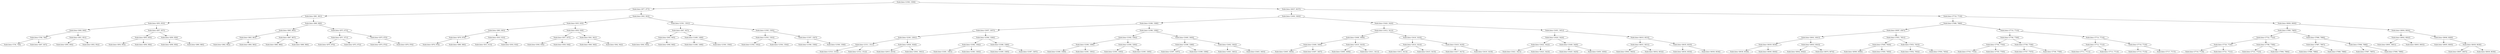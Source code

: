 digraph G{
995269027 [label="Node{data=[1509, 1509]}"]
995269027 -> 960305669
960305669 [label="Node{data=[877, 877]}"]
960305669 -> 2123122269
2123122269 [label="Node{data=[861, 861]}"]
2123122269 -> 1834939886
1834939886 [label="Node{data=[853, 853]}"]
1834939886 -> 1114564199
1114564199 [label="Node{data=[849, 849]}"]
1114564199 -> 324149533
324149533 [label="Node{data=[766, 766]}"]
324149533 -> 267400068
267400068 [label="Node{data=[736, 736]}"]
324149533 -> 362497553
362497553 [label="Node{data=[847, 847]}"]
1114564199 -> 544462619
544462619 [label="Node{data=[851, 851]}"]
544462619 -> 581648577
581648577 [label="Node{data=[850, 850]}"]
544462619 -> 742992643
742992643 [label="Node{data=[852, 852]}"]
1834939886 -> 1672301397
1672301397 [label="Node{data=[857, 857]}"]
1672301397 -> 1574470452
1574470452 [label="Node{data=[855, 855]}"]
1574470452 -> 630029574
630029574 [label="Node{data=[854, 854]}"]
1574470452 -> 1090083719
1090083719 [label="Node{data=[856, 856]}"]
1672301397 -> 1225213742
1225213742 [label="Node{data=[859, 859]}"]
1225213742 -> 1356835865
1356835865 [label="Node{data=[858, 858]}"]
1225213742 -> 519343689
519343689 [label="Node{data=[860, 860]}"]
2123122269 -> 341560179
341560179 [label="Node{data=[869, 869]}"]
341560179 -> 1729548513
1729548513 [label="Node{data=[865, 865]}"]
1729548513 -> 1241782142
1241782142 [label="Node{data=[863, 863]}"]
1241782142 -> 1882742449
1882742449 [label="Node{data=[862, 862]}"]
1241782142 -> 980554646
980554646 [label="Node{data=[864, 864]}"]
1729548513 -> 1806847457
1806847457 [label="Node{data=[867, 867]}"]
1806847457 -> 23529486
23529486 [label="Node{data=[866, 866]}"]
1806847457 -> 865600325
865600325 [label="Node{data=[868, 868]}"]
341560179 -> 425482243
425482243 [label="Node{data=[873, 873]}"]
425482243 -> 1626919820
1626919820 [label="Node{data=[871, 871]}"]
1626919820 -> 1499893989
1499893989 [label="Node{data=[870, 870]}"]
1626919820 -> 714551975
714551975 [label="Node{data=[872, 872]}"]
425482243 -> 1366354870
1366354870 [label="Node{data=[875, 875]}"]
1366354870 -> 1999779495
1999779495 [label="Node{data=[874, 874]}"]
1366354870 -> 448684316
448684316 [label="Node{data=[876, 876]}"]
960305669 -> 154102502
154102502 [label="Node{data=[943, 943]}"]
154102502 -> 1607732526
1607732526 [label="Node{data=[935, 935]}"]
1607732526 -> 968200061
968200061 [label="Node{data=[883, 883]}"]
968200061 -> 1357557718
1357557718 [label="Node{data=[879, 879]}"]
1357557718 -> 576751479
576751479 [label="Node{data=[878, 878]}"]
1357557718 -> 1562530664
1562530664 [label="Node{data=[880, 880]}"]
968200061 -> 1224339926
1224339926 [label="Node{data=[933, 933]}"]
1224339926 -> 1298690816
1298690816 [label="Node{data=[913, 913]}"]
1224339926 -> 1804934885
1804934885 [label="Node{data=[934, 934]}"]
1607732526 -> 610511340
610511340 [label="Node{data=[939, 939]}"]
610511340 -> 596872183
596872183 [label="Node{data=[937, 937]}"]
596872183 -> 762121462
762121462 [label="Node{data=[936, 936]}"]
596872183 -> 1850498440
1850498440 [label="Node{data=[938, 938]}"]
610511340 -> 1473885540
1473885540 [label="Node{data=[941, 941]}"]
1473885540 -> 1755992155
1755992155 [label="Node{data=[940, 940]}"]
1473885540 -> 770042628
770042628 [label="Node{data=[942, 942]}"]
154102502 -> 558453549
558453549 [label="Node{data=[1501, 1501]}"]
558453549 -> 992063733
992063733 [label="Node{data=[947, 947]}"]
992063733 -> 20125506
20125506 [label="Node{data=[945, 945]}"]
20125506 -> 59531691
59531691 [label="Node{data=[944, 944]}"]
20125506 -> 1748470476
1748470476 [label="Node{data=[946, 946]}"]
992063733 -> 1588017447
1588017447 [label="Node{data=[1499, 1499]}"]
1588017447 -> 1203223734
1203223734 [label="Node{data=[1498, 1498]}"]
1588017447 -> 659954898
659954898 [label="Node{data=[1500, 1500]}"]
558453549 -> 1944290078
1944290078 [label="Node{data=[1505, 1505]}"]
1944290078 -> 350937668
350937668 [label="Node{data=[1503, 1503]}"]
350937668 -> 1858256483
1858256483 [label="Node{data=[1502, 1502]}"]
350937668 -> 2036699109
2036699109 [label="Node{data=[1504, 1504]}"]
1944290078 -> 384895140
384895140 [label="Node{data=[1507, 1507]}"]
384895140 -> 1430925564
1430925564 [label="Node{data=[1506, 1506]}"]
384895140 -> 771796368
771796368 [label="Node{data=[1508, 1508]}"]
995269027 -> 2068780306
2068780306 [label="Node{data=[6037, 6037]}"]
2068780306 -> 1701152503
1701152503 [label="Node{data=[3404, 3404]}"]
1701152503 -> 1638696823
1638696823 [label="Node{data=[3388, 3388]}"]
1638696823 -> 1256971007
1256971007 [label="Node{data=[3057, 3057]}"]
1256971007 -> 1225761077
1225761077 [label="Node{data=[2381, 2381]}"]
1225761077 -> 9753821
9753821 [label="Node{data=[1511, 1511]}"]
9753821 -> 92699783
92699783 [label="Node{data=[1510, 1510]}"]
9753821 -> 288256746
288256746 [label="Node{data=[1512, 1512]}"]
1225761077 -> 631013363
631013363 [label="Node{data=[3026, 3026]}"]
631013363 -> 50881953
50881953 [label="Node{data=[2915, 2915]}"]
631013363 -> 903627523
903627523 [label="Node{data=[3041, 3041]}"]
1256971007 -> 1460129392
1460129392 [label="Node{data=[3384, 3384]}"]
1460129392 -> 287461508
287461508 [label="Node{data=[3382, 3382]}"]
287461508 -> 1363610220
1363610220 [label="Node{data=[3381, 3381]}"]
287461508 -> 114593564
114593564 [label="Node{data=[3383, 3383]}"]
1460129392 -> 1867097592
1867097592 [label="Node{data=[3386, 3386]}"]
1867097592 -> 1819049701
1819049701 [label="Node{data=[3385, 3385]}"]
1867097592 -> 93396334
93396334 [label="Node{data=[3387, 3387]}"]
1638696823 -> 656400047
656400047 [label="Node{data=[3396, 3396]}"]
656400047 -> 89905617
89905617 [label="Node{data=[3392, 3392]}"]
89905617 -> 172954825
172954825 [label="Node{data=[3390, 3390]}"]
172954825 -> 129503875
129503875 [label="Node{data=[3389, 3389]}"]
172954825 -> 1586191997
1586191997 [label="Node{data=[3391, 3391]}"]
89905617 -> 96829740
96829740 [label="Node{data=[3394, 3394]}"]
96829740 -> 2011051009
2011051009 [label="Node{data=[3393, 3393]}"]
96829740 -> 808782963
808782963 [label="Node{data=[3395, 3395]}"]
656400047 -> 885638334
885638334 [label="Node{data=[3400, 3400]}"]
885638334 -> 489488362
489488362 [label="Node{data=[3398, 3398]}"]
489488362 -> 458534514
458534514 [label="Node{data=[3397, 3397]}"]
489488362 -> 60456959
60456959 [label="Node{data=[3399, 3399]}"]
885638334 -> 2039260934
2039260934 [label="Node{data=[3402, 3402]}"]
2039260934 -> 61195378
61195378 [label="Node{data=[3401, 3401]}"]
2039260934 -> 1035787594
1035787594 [label="Node{data=[3403, 3403]}"]
1701152503 -> 1829320837
1829320837 [label="Node{data=[3420, 3420]}"]
1829320837 -> 1897989813
1897989813 [label="Node{data=[3412, 3412]}"]
1897989813 -> 1552603831
1552603831 [label="Node{data=[3408, 3408]}"]
1552603831 -> 117902049
117902049 [label="Node{data=[3406, 3406]}"]
117902049 -> 594462612
594462612 [label="Node{data=[3405, 3405]}"]
117902049 -> 1510177250
1510177250 [label="Node{data=[3407, 3407]}"]
1552603831 -> 1347833719
1347833719 [label="Node{data=[3410, 3410]}"]
1347833719 -> 1874401182
1874401182 [label="Node{data=[3409, 3409]}"]
1347833719 -> 985546650
985546650 [label="Node{data=[3411, 3411]}"]
1897989813 -> 2066976070
2066976070 [label="Node{data=[3416, 3416]}"]
2066976070 -> 435964064
435964064 [label="Node{data=[3414, 3414]}"]
435964064 -> 1054779878
1054779878 [label="Node{data=[3413, 3413]}"]
435964064 -> 1977025352
1977025352 [label="Node{data=[3415, 3415]}"]
2066976070 -> 317319433
317319433 [label="Node{data=[3418, 3418]}"]
317319433 -> 1772821180
1772821180 [label="Node{data=[3417, 3417]}"]
317319433 -> 586223606
586223606 [label="Node{data=[3419, 3419]}"]
1829320837 -> 1878099363
1878099363 [label="Node{data=[3451, 3451]}"]
1878099363 -> 839751925
839751925 [label="Node{data=[3424, 3424]}"]
839751925 -> 63048434
63048434 [label="Node{data=[3422, 3422]}"]
63048434 -> 702954435
702954435 [label="Node{data=[3421, 3421]}"]
63048434 -> 1247375297
1247375297 [label="Node{data=[3423, 3423]}"]
839751925 -> 340626511
340626511 [label="Node{data=[3449, 3449]}"]
340626511 -> 130777518
130777518 [label="Node{data=[3425, 3425]}"]
340626511 -> 527145655
527145655 [label="Node{data=[3450, 3450]}"]
1878099363 -> 508414460
508414460 [label="Node{data=[6033, 6033]}"]
508414460 -> 1712980366
1712980366 [label="Node{data=[6031, 6031]}"]
1712980366 -> 1032268306
1032268306 [label="Node{data=[5943, 5943]}"]
1712980366 -> 2130354487
2130354487 [label="Node{data=[6032, 6032]}"]
508414460 -> 235439421
235439421 [label="Node{data=[6035, 6035]}"]
235439421 -> 942207747
942207747 [label="Node{data=[6034, 6034]}"]
235439421 -> 1014729134
1014729134 [label="Node{data=[6036, 6036]}"]
2068780306 -> 388195343
388195343 [label="Node{data=[7718, 7718]}"]
388195343 -> 1573403323
1573403323 [label="Node{data=[7688, 7688]}"]
1573403323 -> 579300074
579300074 [label="Node{data=[6587, 6587]}"]
579300074 -> 1112650221
1112650221 [label="Node{data=[6041, 6041]}"]
1112650221 -> 1323214516
1323214516 [label="Node{data=[6039, 6039]}"]
1323214516 -> 1390362678
1390362678 [label="Node{data=[6038, 6038]}"]
1323214516 -> 1268166845
1268166845 [label="Node{data=[6040, 6040]}"]
1112650221 -> 76005115
76005115 [label="Node{data=[6043, 6043]}"]
76005115 -> 1062683609
1062683609 [label="Node{data=[6042, 6042]}"]
76005115 -> 396458741
396458741 [label="Node{data=[6074, 6074]}"]
579300074 -> 1766597604
1766597604 [label="Node{data=[7651, 7651]}"]
1766597604 -> 1350907984
1350907984 [label="Node{data=[7649, 7649]}"]
1350907984 -> 1439293458
1439293458 [label="Node{data=[6590, 6590]}"]
1350907984 -> 1227054732
1227054732 [label="Node{data=[7650, 7650]}"]
1766597604 -> 1098385231
1098385231 [label="Node{data=[7653, 7653]}"]
1098385231 -> 952561800
952561800 [label="Node{data=[7652, 7652]}"]
1098385231 -> 580214514
580214514 [label="Node{data=[7654, 7654]}"]
1573403323 -> 1896985362
1896985362 [label="Node{data=[7710, 7710]}"]
1896985362 -> 1892843520
1892843520 [label="Node{data=[7706, 7706]}"]
1892843520 -> 2132765730
2132765730 [label="Node{data=[7704, 7704]}"]
2132765730 -> 2012598269
2012598269 [label="Node{data=[7703, 7703]}"]
2132765730 -> 192969522
192969522 [label="Node{data=[7705, 7705]}"]
1892843520 -> 1865820354
1865820354 [label="Node{data=[7708, 7708]}"]
1865820354 -> 1808541562
1808541562 [label="Node{data=[7707, 7707]}"]
1865820354 -> 840931289
840931289 [label="Node{data=[7709, 7709]}"]
1896985362 -> 978203459
978203459 [label="Node{data=[7714, 7714]}"]
978203459 -> 1692429552
1692429552 [label="Node{data=[7712, 7712]}"]
1692429552 -> 1855807713
1855807713 [label="Node{data=[7711, 7711]}"]
1692429552 -> 544375732
544375732 [label="Node{data=[7713, 7713]}"]
978203459 -> 1802332370
1802332370 [label="Node{data=[7716, 7716]}"]
1802332370 -> 210570915
210570915 [label="Node{data=[7715, 7715]}"]
1802332370 -> 152239547
152239547 [label="Node{data=[7717, 7717]}"]
388195343 -> 1028239374
1028239374 [label="Node{data=[8000, 8000]}"]
1028239374 -> 1029858445
1029858445 [label="Node{data=[7985, 7985]}"]
1029858445 -> 1509854612
1509854612 [label="Node{data=[7722, 7722]}"]
1509854612 -> 1201626165
1201626165 [label="Node{data=[7720, 7720]}"]
1201626165 -> 925256968
925256968 [label="Node{data=[7719, 7719]}"]
1201626165 -> 424546669
424546669 [label="Node{data=[7721, 7721]}"]
1509854612 -> 879869437
879869437 [label="Node{data=[7788, 7788]}"]
879869437 -> 154284466
154284466 [label="Node{data=[7723, 7723]}"]
879869437 -> 217674641
217674641 [label="Node{data=[7984, 7984]}"]
1029858445 -> 1708514842
1708514842 [label="Node{data=[7996, 7996]}"]
1708514842 -> 1559369992
1559369992 [label="Node{data=[7987, 7987]}"]
1559369992 -> 1154817157
1154817157 [label="Node{data=[7986, 7986]}"]
1559369992 -> 66554485
66554485 [label="Node{data=[7988, 7988]}"]
1708514842 -> 1209639199
1209639199 [label="Node{data=[7998, 7998]}"]
1209639199 -> 74439501
74439501 [label="Node{data=[7997, 7997]}"]
1209639199 -> 1756548721
1756548721 [label="Node{data=[7999, 7999]}"]
1028239374 -> 1470711088
1470711088 [label="Node{data=[8004, 8004]}"]
1470711088 -> 1388124035
1388124035 [label="Node{data=[8002, 8002]}"]
1388124035 -> 686951210
686951210 [label="Node{data=[8001, 8001]}"]
1388124035 -> 1456310531
1456310531 [label="Node{data=[8003, 8003]}"]
1470711088 -> 1271977519
1271977519 [label="Node{data=[8006, 8006]}"]
1271977519 -> 1911280089
1911280089 [label="Node{data=[8005, 8005]}"]
1271977519 -> 1241001877
1241001877 [label="Node{data=[8038, 8038]}"]
1241001877 -> 1942430264
1942430264 [label="Node{data=[8007, 8007]}"]
1241001877 -> 1047258049
1047258049 [label="Node{data=[8039, 8039]}"]
}